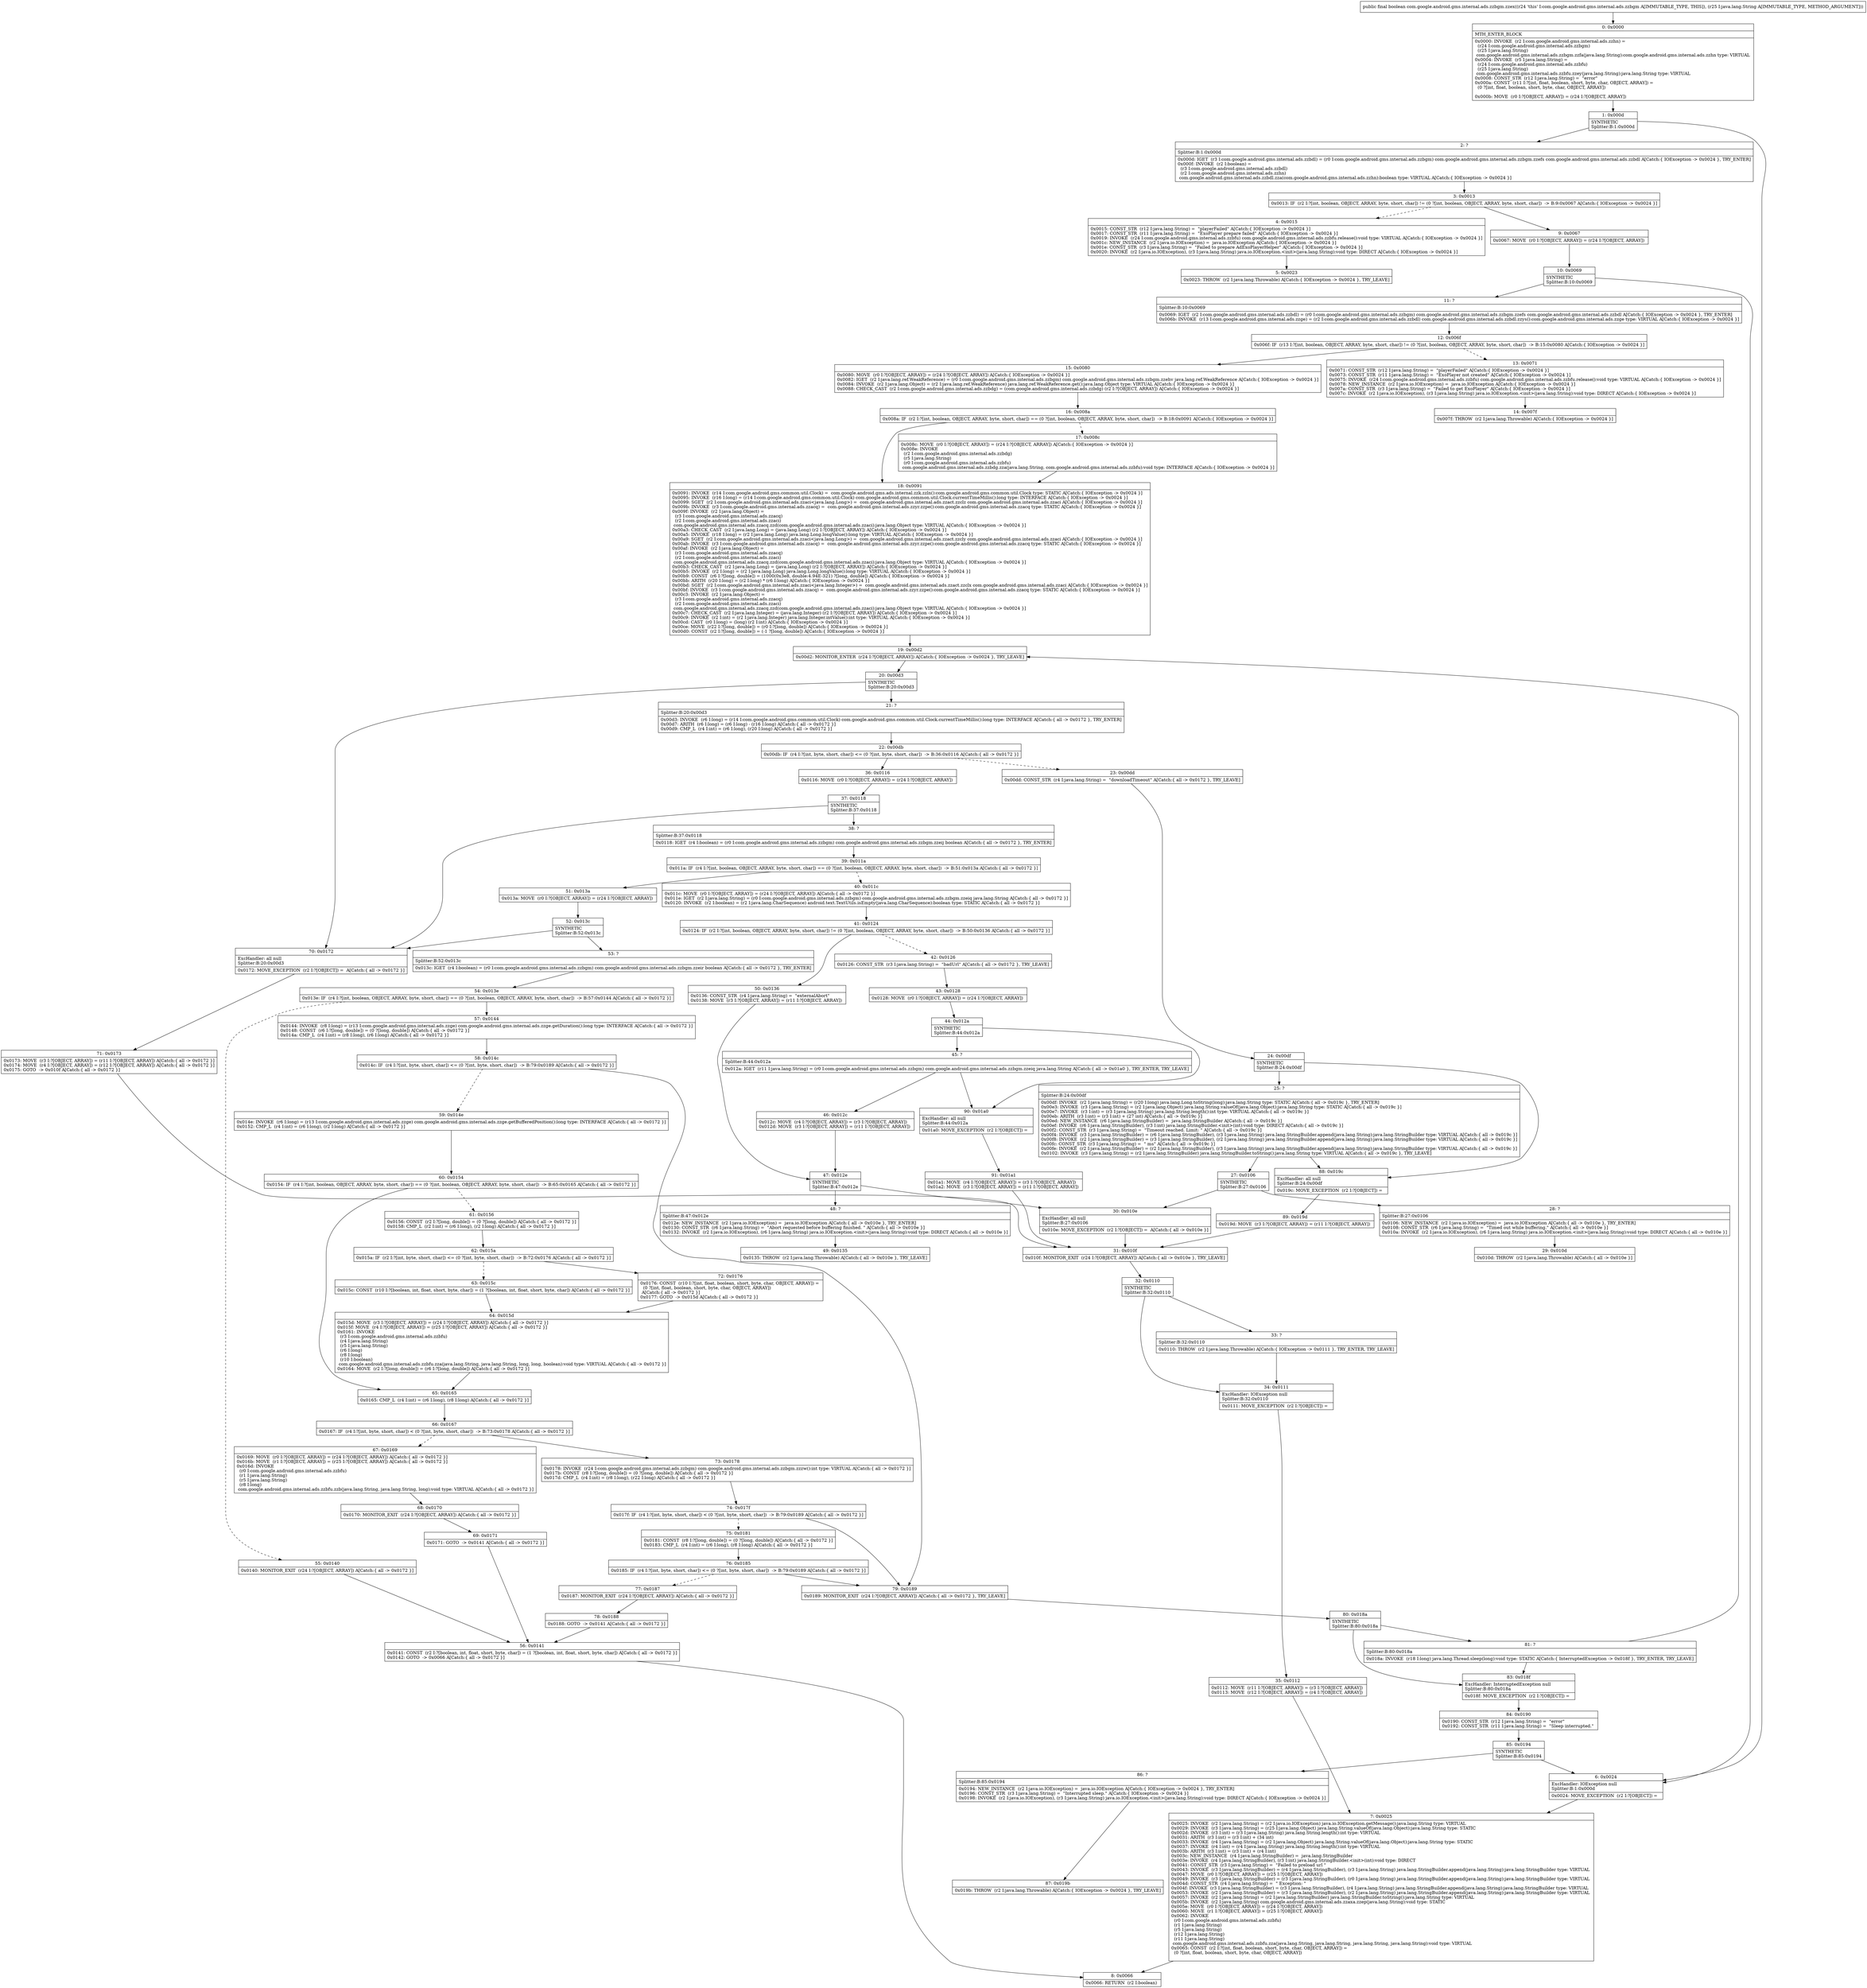 digraph "CFG forcom.google.android.gms.internal.ads.zzbgm.zzex(Ljava\/lang\/String;)Z" {
Node_0 [shape=record,label="{0\:\ 0x0000|MTH_ENTER_BLOCK\l|0x0000: INVOKE  (r2 I:com.google.android.gms.internal.ads.zzhn) = \l  (r24 I:com.google.android.gms.internal.ads.zzbgm)\l  (r25 I:java.lang.String)\l com.google.android.gms.internal.ads.zzbgm.zzfa(java.lang.String):com.google.android.gms.internal.ads.zzhn type: VIRTUAL \l0x0004: INVOKE  (r5 I:java.lang.String) = \l  (r24 I:com.google.android.gms.internal.ads.zzbfu)\l  (r25 I:java.lang.String)\l com.google.android.gms.internal.ads.zzbfu.zzey(java.lang.String):java.lang.String type: VIRTUAL \l0x0008: CONST_STR  (r12 I:java.lang.String) =  \"error\" \l0x000a: CONST  (r11 I:?[int, float, boolean, short, byte, char, OBJECT, ARRAY]) = \l  (0 ?[int, float, boolean, short, byte, char, OBJECT, ARRAY])\l \l0x000b: MOVE  (r0 I:?[OBJECT, ARRAY]) = (r24 I:?[OBJECT, ARRAY]) \l}"];
Node_1 [shape=record,label="{1\:\ 0x000d|SYNTHETIC\lSplitter:B:1:0x000d\l}"];
Node_2 [shape=record,label="{2\:\ ?|Splitter:B:1:0x000d\l|0x000d: IGET  (r3 I:com.google.android.gms.internal.ads.zzbdl) = (r0 I:com.google.android.gms.internal.ads.zzbgm) com.google.android.gms.internal.ads.zzbgm.zzefs com.google.android.gms.internal.ads.zzbdl A[Catch:\{ IOException \-\> 0x0024 \}, TRY_ENTER]\l0x000f: INVOKE  (r2 I:boolean) = \l  (r3 I:com.google.android.gms.internal.ads.zzbdl)\l  (r2 I:com.google.android.gms.internal.ads.zzhn)\l com.google.android.gms.internal.ads.zzbdl.zza(com.google.android.gms.internal.ads.zzhn):boolean type: VIRTUAL A[Catch:\{ IOException \-\> 0x0024 \}]\l}"];
Node_3 [shape=record,label="{3\:\ 0x0013|0x0013: IF  (r2 I:?[int, boolean, OBJECT, ARRAY, byte, short, char]) != (0 ?[int, boolean, OBJECT, ARRAY, byte, short, char])  \-\> B:9:0x0067 A[Catch:\{ IOException \-\> 0x0024 \}]\l}"];
Node_4 [shape=record,label="{4\:\ 0x0015|0x0015: CONST_STR  (r12 I:java.lang.String) =  \"playerFailed\" A[Catch:\{ IOException \-\> 0x0024 \}]\l0x0017: CONST_STR  (r11 I:java.lang.String) =  \"ExoPlayer prepare failed\" A[Catch:\{ IOException \-\> 0x0024 \}]\l0x0019: INVOKE  (r24 I:com.google.android.gms.internal.ads.zzbfu) com.google.android.gms.internal.ads.zzbfu.release():void type: VIRTUAL A[Catch:\{ IOException \-\> 0x0024 \}]\l0x001c: NEW_INSTANCE  (r2 I:java.io.IOException) =  java.io.IOException A[Catch:\{ IOException \-\> 0x0024 \}]\l0x001e: CONST_STR  (r3 I:java.lang.String) =  \"Failed to prepare AdExoPlayerHelper\" A[Catch:\{ IOException \-\> 0x0024 \}]\l0x0020: INVOKE  (r2 I:java.io.IOException), (r3 I:java.lang.String) java.io.IOException.\<init\>(java.lang.String):void type: DIRECT A[Catch:\{ IOException \-\> 0x0024 \}]\l}"];
Node_5 [shape=record,label="{5\:\ 0x0023|0x0023: THROW  (r2 I:java.lang.Throwable) A[Catch:\{ IOException \-\> 0x0024 \}, TRY_LEAVE]\l}"];
Node_6 [shape=record,label="{6\:\ 0x0024|ExcHandler: IOException null\lSplitter:B:1:0x000d\l|0x0024: MOVE_EXCEPTION  (r2 I:?[OBJECT]) =  \l}"];
Node_7 [shape=record,label="{7\:\ 0x0025|0x0025: INVOKE  (r2 I:java.lang.String) = (r2 I:java.io.IOException) java.io.IOException.getMessage():java.lang.String type: VIRTUAL \l0x0029: INVOKE  (r3 I:java.lang.String) = (r25 I:java.lang.Object) java.lang.String.valueOf(java.lang.Object):java.lang.String type: STATIC \l0x002d: INVOKE  (r3 I:int) = (r3 I:java.lang.String) java.lang.String.length():int type: VIRTUAL \l0x0031: ARITH  (r3 I:int) = (r3 I:int) + (34 int) \l0x0033: INVOKE  (r4 I:java.lang.String) = (r2 I:java.lang.Object) java.lang.String.valueOf(java.lang.Object):java.lang.String type: STATIC \l0x0037: INVOKE  (r4 I:int) = (r4 I:java.lang.String) java.lang.String.length():int type: VIRTUAL \l0x003b: ARITH  (r3 I:int) = (r3 I:int) + (r4 I:int) \l0x003c: NEW_INSTANCE  (r4 I:java.lang.StringBuilder) =  java.lang.StringBuilder \l0x003e: INVOKE  (r4 I:java.lang.StringBuilder), (r3 I:int) java.lang.StringBuilder.\<init\>(int):void type: DIRECT \l0x0041: CONST_STR  (r3 I:java.lang.String) =  \"Failed to preload url \" \l0x0043: INVOKE  (r3 I:java.lang.StringBuilder) = (r4 I:java.lang.StringBuilder), (r3 I:java.lang.String) java.lang.StringBuilder.append(java.lang.String):java.lang.StringBuilder type: VIRTUAL \l0x0047: MOVE  (r0 I:?[OBJECT, ARRAY]) = (r25 I:?[OBJECT, ARRAY]) \l0x0049: INVOKE  (r3 I:java.lang.StringBuilder) = (r3 I:java.lang.StringBuilder), (r0 I:java.lang.String) java.lang.StringBuilder.append(java.lang.String):java.lang.StringBuilder type: VIRTUAL \l0x004d: CONST_STR  (r4 I:java.lang.String) =  \" Exception: \" \l0x004f: INVOKE  (r3 I:java.lang.StringBuilder) = (r3 I:java.lang.StringBuilder), (r4 I:java.lang.String) java.lang.StringBuilder.append(java.lang.String):java.lang.StringBuilder type: VIRTUAL \l0x0053: INVOKE  (r2 I:java.lang.StringBuilder) = (r3 I:java.lang.StringBuilder), (r2 I:java.lang.String) java.lang.StringBuilder.append(java.lang.String):java.lang.StringBuilder type: VIRTUAL \l0x0057: INVOKE  (r2 I:java.lang.String) = (r2 I:java.lang.StringBuilder) java.lang.StringBuilder.toString():java.lang.String type: VIRTUAL \l0x005b: INVOKE  (r2 I:java.lang.String) com.google.android.gms.internal.ads.zzaxa.zzep(java.lang.String):void type: STATIC \l0x005e: MOVE  (r0 I:?[OBJECT, ARRAY]) = (r24 I:?[OBJECT, ARRAY]) \l0x0060: MOVE  (r1 I:?[OBJECT, ARRAY]) = (r25 I:?[OBJECT, ARRAY]) \l0x0062: INVOKE  \l  (r0 I:com.google.android.gms.internal.ads.zzbfu)\l  (r1 I:java.lang.String)\l  (r5 I:java.lang.String)\l  (r12 I:java.lang.String)\l  (r11 I:java.lang.String)\l com.google.android.gms.internal.ads.zzbfu.zza(java.lang.String, java.lang.String, java.lang.String, java.lang.String):void type: VIRTUAL \l0x0065: CONST  (r2 I:?[int, float, boolean, short, byte, char, OBJECT, ARRAY]) = \l  (0 ?[int, float, boolean, short, byte, char, OBJECT, ARRAY])\l \l}"];
Node_8 [shape=record,label="{8\:\ 0x0066|0x0066: RETURN  (r2 I:boolean) \l}"];
Node_9 [shape=record,label="{9\:\ 0x0067|0x0067: MOVE  (r0 I:?[OBJECT, ARRAY]) = (r24 I:?[OBJECT, ARRAY]) \l}"];
Node_10 [shape=record,label="{10\:\ 0x0069|SYNTHETIC\lSplitter:B:10:0x0069\l}"];
Node_11 [shape=record,label="{11\:\ ?|Splitter:B:10:0x0069\l|0x0069: IGET  (r2 I:com.google.android.gms.internal.ads.zzbdl) = (r0 I:com.google.android.gms.internal.ads.zzbgm) com.google.android.gms.internal.ads.zzbgm.zzefs com.google.android.gms.internal.ads.zzbdl A[Catch:\{ IOException \-\> 0x0024 \}, TRY_ENTER]\l0x006b: INVOKE  (r13 I:com.google.android.gms.internal.ads.zzge) = (r2 I:com.google.android.gms.internal.ads.zzbdl) com.google.android.gms.internal.ads.zzbdl.zzys():com.google.android.gms.internal.ads.zzge type: VIRTUAL A[Catch:\{ IOException \-\> 0x0024 \}]\l}"];
Node_12 [shape=record,label="{12\:\ 0x006f|0x006f: IF  (r13 I:?[int, boolean, OBJECT, ARRAY, byte, short, char]) != (0 ?[int, boolean, OBJECT, ARRAY, byte, short, char])  \-\> B:15:0x0080 A[Catch:\{ IOException \-\> 0x0024 \}]\l}"];
Node_13 [shape=record,label="{13\:\ 0x0071|0x0071: CONST_STR  (r12 I:java.lang.String) =  \"playerFailed\" A[Catch:\{ IOException \-\> 0x0024 \}]\l0x0073: CONST_STR  (r11 I:java.lang.String) =  \"ExoPlayer not created\" A[Catch:\{ IOException \-\> 0x0024 \}]\l0x0075: INVOKE  (r24 I:com.google.android.gms.internal.ads.zzbfu) com.google.android.gms.internal.ads.zzbfu.release():void type: VIRTUAL A[Catch:\{ IOException \-\> 0x0024 \}]\l0x0078: NEW_INSTANCE  (r2 I:java.io.IOException) =  java.io.IOException A[Catch:\{ IOException \-\> 0x0024 \}]\l0x007a: CONST_STR  (r3 I:java.lang.String) =  \"Failed to get ExoPlayer\" A[Catch:\{ IOException \-\> 0x0024 \}]\l0x007c: INVOKE  (r2 I:java.io.IOException), (r3 I:java.lang.String) java.io.IOException.\<init\>(java.lang.String):void type: DIRECT A[Catch:\{ IOException \-\> 0x0024 \}]\l}"];
Node_14 [shape=record,label="{14\:\ 0x007f|0x007f: THROW  (r2 I:java.lang.Throwable) A[Catch:\{ IOException \-\> 0x0024 \}]\l}"];
Node_15 [shape=record,label="{15\:\ 0x0080|0x0080: MOVE  (r0 I:?[OBJECT, ARRAY]) = (r24 I:?[OBJECT, ARRAY]) A[Catch:\{ IOException \-\> 0x0024 \}]\l0x0082: IGET  (r2 I:java.lang.ref.WeakReference) = (r0 I:com.google.android.gms.internal.ads.zzbgm) com.google.android.gms.internal.ads.zzbgm.zzehv java.lang.ref.WeakReference A[Catch:\{ IOException \-\> 0x0024 \}]\l0x0084: INVOKE  (r2 I:java.lang.Object) = (r2 I:java.lang.ref.WeakReference) java.lang.ref.WeakReference.get():java.lang.Object type: VIRTUAL A[Catch:\{ IOException \-\> 0x0024 \}]\l0x0088: CHECK_CAST  (r2 I:com.google.android.gms.internal.ads.zzbdg) = (com.google.android.gms.internal.ads.zzbdg) (r2 I:?[OBJECT, ARRAY]) A[Catch:\{ IOException \-\> 0x0024 \}]\l}"];
Node_16 [shape=record,label="{16\:\ 0x008a|0x008a: IF  (r2 I:?[int, boolean, OBJECT, ARRAY, byte, short, char]) == (0 ?[int, boolean, OBJECT, ARRAY, byte, short, char])  \-\> B:18:0x0091 A[Catch:\{ IOException \-\> 0x0024 \}]\l}"];
Node_17 [shape=record,label="{17\:\ 0x008c|0x008c: MOVE  (r0 I:?[OBJECT, ARRAY]) = (r24 I:?[OBJECT, ARRAY]) A[Catch:\{ IOException \-\> 0x0024 \}]\l0x008e: INVOKE  \l  (r2 I:com.google.android.gms.internal.ads.zzbdg)\l  (r5 I:java.lang.String)\l  (r0 I:com.google.android.gms.internal.ads.zzbfu)\l com.google.android.gms.internal.ads.zzbdg.zza(java.lang.String, com.google.android.gms.internal.ads.zzbfu):void type: INTERFACE A[Catch:\{ IOException \-\> 0x0024 \}]\l}"];
Node_18 [shape=record,label="{18\:\ 0x0091|0x0091: INVOKE  (r14 I:com.google.android.gms.common.util.Clock) =  com.google.android.gms.ads.internal.zzk.zzln():com.google.android.gms.common.util.Clock type: STATIC A[Catch:\{ IOException \-\> 0x0024 \}]\l0x0095: INVOKE  (r16 I:long) = (r14 I:com.google.android.gms.common.util.Clock) com.google.android.gms.common.util.Clock.currentTimeMillis():long type: INTERFACE A[Catch:\{ IOException \-\> 0x0024 \}]\l0x0099: SGET  (r2 I:com.google.android.gms.internal.ads.zzaci\<java.lang.Long\>) =  com.google.android.gms.internal.ads.zzact.zzclz com.google.android.gms.internal.ads.zzaci A[Catch:\{ IOException \-\> 0x0024 \}]\l0x009b: INVOKE  (r3 I:com.google.android.gms.internal.ads.zzacq) =  com.google.android.gms.internal.ads.zzyr.zzpe():com.google.android.gms.internal.ads.zzacq type: STATIC A[Catch:\{ IOException \-\> 0x0024 \}]\l0x009f: INVOKE  (r2 I:java.lang.Object) = \l  (r3 I:com.google.android.gms.internal.ads.zzacq)\l  (r2 I:com.google.android.gms.internal.ads.zzaci)\l com.google.android.gms.internal.ads.zzacq.zzd(com.google.android.gms.internal.ads.zzaci):java.lang.Object type: VIRTUAL A[Catch:\{ IOException \-\> 0x0024 \}]\l0x00a3: CHECK_CAST  (r2 I:java.lang.Long) = (java.lang.Long) (r2 I:?[OBJECT, ARRAY]) A[Catch:\{ IOException \-\> 0x0024 \}]\l0x00a5: INVOKE  (r18 I:long) = (r2 I:java.lang.Long) java.lang.Long.longValue():long type: VIRTUAL A[Catch:\{ IOException \-\> 0x0024 \}]\l0x00a9: SGET  (r2 I:com.google.android.gms.internal.ads.zzaci\<java.lang.Long\>) =  com.google.android.gms.internal.ads.zzact.zzcly com.google.android.gms.internal.ads.zzaci A[Catch:\{ IOException \-\> 0x0024 \}]\l0x00ab: INVOKE  (r3 I:com.google.android.gms.internal.ads.zzacq) =  com.google.android.gms.internal.ads.zzyr.zzpe():com.google.android.gms.internal.ads.zzacq type: STATIC A[Catch:\{ IOException \-\> 0x0024 \}]\l0x00af: INVOKE  (r2 I:java.lang.Object) = \l  (r3 I:com.google.android.gms.internal.ads.zzacq)\l  (r2 I:com.google.android.gms.internal.ads.zzaci)\l com.google.android.gms.internal.ads.zzacq.zzd(com.google.android.gms.internal.ads.zzaci):java.lang.Object type: VIRTUAL A[Catch:\{ IOException \-\> 0x0024 \}]\l0x00b3: CHECK_CAST  (r2 I:java.lang.Long) = (java.lang.Long) (r2 I:?[OBJECT, ARRAY]) A[Catch:\{ IOException \-\> 0x0024 \}]\l0x00b5: INVOKE  (r2 I:long) = (r2 I:java.lang.Long) java.lang.Long.longValue():long type: VIRTUAL A[Catch:\{ IOException \-\> 0x0024 \}]\l0x00b9: CONST  (r6 I:?[long, double]) = (1000(0x3e8, double:4.94E\-321) ?[long, double]) A[Catch:\{ IOException \-\> 0x0024 \}]\l0x00bb: ARITH  (r20 I:long) = (r2 I:long) * (r6 I:long) A[Catch:\{ IOException \-\> 0x0024 \}]\l0x00bd: SGET  (r2 I:com.google.android.gms.internal.ads.zzaci\<java.lang.Integer\>) =  com.google.android.gms.internal.ads.zzact.zzclx com.google.android.gms.internal.ads.zzaci A[Catch:\{ IOException \-\> 0x0024 \}]\l0x00bf: INVOKE  (r3 I:com.google.android.gms.internal.ads.zzacq) =  com.google.android.gms.internal.ads.zzyr.zzpe():com.google.android.gms.internal.ads.zzacq type: STATIC A[Catch:\{ IOException \-\> 0x0024 \}]\l0x00c3: INVOKE  (r2 I:java.lang.Object) = \l  (r3 I:com.google.android.gms.internal.ads.zzacq)\l  (r2 I:com.google.android.gms.internal.ads.zzaci)\l com.google.android.gms.internal.ads.zzacq.zzd(com.google.android.gms.internal.ads.zzaci):java.lang.Object type: VIRTUAL A[Catch:\{ IOException \-\> 0x0024 \}]\l0x00c7: CHECK_CAST  (r2 I:java.lang.Integer) = (java.lang.Integer) (r2 I:?[OBJECT, ARRAY]) A[Catch:\{ IOException \-\> 0x0024 \}]\l0x00c9: INVOKE  (r2 I:int) = (r2 I:java.lang.Integer) java.lang.Integer.intValue():int type: VIRTUAL A[Catch:\{ IOException \-\> 0x0024 \}]\l0x00cd: CAST  (r0 I:long) = (long) (r2 I:int) A[Catch:\{ IOException \-\> 0x0024 \}]\l0x00ce: MOVE  (r22 I:?[long, double]) = (r0 I:?[long, double]) A[Catch:\{ IOException \-\> 0x0024 \}]\l0x00d0: CONST  (r2 I:?[long, double]) = (\-1 ?[long, double]) A[Catch:\{ IOException \-\> 0x0024 \}]\l}"];
Node_19 [shape=record,label="{19\:\ 0x00d2|0x00d2: MONITOR_ENTER  (r24 I:?[OBJECT, ARRAY]) A[Catch:\{ IOException \-\> 0x0024 \}, TRY_LEAVE]\l}"];
Node_20 [shape=record,label="{20\:\ 0x00d3|SYNTHETIC\lSplitter:B:20:0x00d3\l}"];
Node_21 [shape=record,label="{21\:\ ?|Splitter:B:20:0x00d3\l|0x00d3: INVOKE  (r6 I:long) = (r14 I:com.google.android.gms.common.util.Clock) com.google.android.gms.common.util.Clock.currentTimeMillis():long type: INTERFACE A[Catch:\{ all \-\> 0x0172 \}, TRY_ENTER]\l0x00d7: ARITH  (r6 I:long) = (r6 I:long) \- (r16 I:long) A[Catch:\{ all \-\> 0x0172 \}]\l0x00d9: CMP_L  (r4 I:int) = (r6 I:long), (r20 I:long) A[Catch:\{ all \-\> 0x0172 \}]\l}"];
Node_22 [shape=record,label="{22\:\ 0x00db|0x00db: IF  (r4 I:?[int, byte, short, char]) \<= (0 ?[int, byte, short, char])  \-\> B:36:0x0116 A[Catch:\{ all \-\> 0x0172 \}]\l}"];
Node_23 [shape=record,label="{23\:\ 0x00dd|0x00dd: CONST_STR  (r4 I:java.lang.String) =  \"downloadTimeout\" A[Catch:\{ all \-\> 0x0172 \}, TRY_LEAVE]\l}"];
Node_24 [shape=record,label="{24\:\ 0x00df|SYNTHETIC\lSplitter:B:24:0x00df\l}"];
Node_25 [shape=record,label="{25\:\ ?|Splitter:B:24:0x00df\l|0x00df: INVOKE  (r2 I:java.lang.String) = (r20 I:long) java.lang.Long.toString(long):java.lang.String type: STATIC A[Catch:\{ all \-\> 0x019c \}, TRY_ENTER]\l0x00e3: INVOKE  (r3 I:java.lang.String) = (r2 I:java.lang.Object) java.lang.String.valueOf(java.lang.Object):java.lang.String type: STATIC A[Catch:\{ all \-\> 0x019c \}]\l0x00e7: INVOKE  (r3 I:int) = (r3 I:java.lang.String) java.lang.String.length():int type: VIRTUAL A[Catch:\{ all \-\> 0x019c \}]\l0x00eb: ARITH  (r3 I:int) = (r3 I:int) + (27 int) A[Catch:\{ all \-\> 0x019c \}]\l0x00ed: NEW_INSTANCE  (r6 I:java.lang.StringBuilder) =  java.lang.StringBuilder A[Catch:\{ all \-\> 0x019c \}]\l0x00ef: INVOKE  (r6 I:java.lang.StringBuilder), (r3 I:int) java.lang.StringBuilder.\<init\>(int):void type: DIRECT A[Catch:\{ all \-\> 0x019c \}]\l0x00f2: CONST_STR  (r3 I:java.lang.String) =  \"Timeout reached. Limit: \" A[Catch:\{ all \-\> 0x019c \}]\l0x00f4: INVOKE  (r3 I:java.lang.StringBuilder) = (r6 I:java.lang.StringBuilder), (r3 I:java.lang.String) java.lang.StringBuilder.append(java.lang.String):java.lang.StringBuilder type: VIRTUAL A[Catch:\{ all \-\> 0x019c \}]\l0x00f8: INVOKE  (r2 I:java.lang.StringBuilder) = (r3 I:java.lang.StringBuilder), (r2 I:java.lang.String) java.lang.StringBuilder.append(java.lang.String):java.lang.StringBuilder type: VIRTUAL A[Catch:\{ all \-\> 0x019c \}]\l0x00fc: CONST_STR  (r3 I:java.lang.String) =  \" ms\" A[Catch:\{ all \-\> 0x019c \}]\l0x00fe: INVOKE  (r2 I:java.lang.StringBuilder) = (r2 I:java.lang.StringBuilder), (r3 I:java.lang.String) java.lang.StringBuilder.append(java.lang.String):java.lang.StringBuilder type: VIRTUAL A[Catch:\{ all \-\> 0x019c \}]\l0x0102: INVOKE  (r3 I:java.lang.String) = (r2 I:java.lang.StringBuilder) java.lang.StringBuilder.toString():java.lang.String type: VIRTUAL A[Catch:\{ all \-\> 0x019c \}, TRY_LEAVE]\l}"];
Node_27 [shape=record,label="{27\:\ 0x0106|SYNTHETIC\lSplitter:B:27:0x0106\l}"];
Node_28 [shape=record,label="{28\:\ ?|Splitter:B:27:0x0106\l|0x0106: NEW_INSTANCE  (r2 I:java.io.IOException) =  java.io.IOException A[Catch:\{ all \-\> 0x010e \}, TRY_ENTER]\l0x0108: CONST_STR  (r6 I:java.lang.String) =  \"Timed out while buffering.\" A[Catch:\{ all \-\> 0x010e \}]\l0x010a: INVOKE  (r2 I:java.io.IOException), (r6 I:java.lang.String) java.io.IOException.\<init\>(java.lang.String):void type: DIRECT A[Catch:\{ all \-\> 0x010e \}]\l}"];
Node_29 [shape=record,label="{29\:\ 0x010d|0x010d: THROW  (r2 I:java.lang.Throwable) A[Catch:\{ all \-\> 0x010e \}]\l}"];
Node_30 [shape=record,label="{30\:\ 0x010e|ExcHandler: all null\lSplitter:B:27:0x0106\l|0x010e: MOVE_EXCEPTION  (r2 I:?[OBJECT]) =  A[Catch:\{ all \-\> 0x010e \}]\l}"];
Node_31 [shape=record,label="{31\:\ 0x010f|0x010f: MONITOR_EXIT  (r24 I:?[OBJECT, ARRAY]) A[Catch:\{ all \-\> 0x010e \}, TRY_LEAVE]\l}"];
Node_32 [shape=record,label="{32\:\ 0x0110|SYNTHETIC\lSplitter:B:32:0x0110\l}"];
Node_33 [shape=record,label="{33\:\ ?|Splitter:B:32:0x0110\l|0x0110: THROW  (r2 I:java.lang.Throwable) A[Catch:\{ IOException \-\> 0x0111 \}, TRY_ENTER, TRY_LEAVE]\l}"];
Node_34 [shape=record,label="{34\:\ 0x0111|ExcHandler: IOException null\lSplitter:B:32:0x0110\l|0x0111: MOVE_EXCEPTION  (r2 I:?[OBJECT]) =  \l}"];
Node_35 [shape=record,label="{35\:\ 0x0112|0x0112: MOVE  (r11 I:?[OBJECT, ARRAY]) = (r3 I:?[OBJECT, ARRAY]) \l0x0113: MOVE  (r12 I:?[OBJECT, ARRAY]) = (r4 I:?[OBJECT, ARRAY]) \l}"];
Node_36 [shape=record,label="{36\:\ 0x0116|0x0116: MOVE  (r0 I:?[OBJECT, ARRAY]) = (r24 I:?[OBJECT, ARRAY]) \l}"];
Node_37 [shape=record,label="{37\:\ 0x0118|SYNTHETIC\lSplitter:B:37:0x0118\l}"];
Node_38 [shape=record,label="{38\:\ ?|Splitter:B:37:0x0118\l|0x0118: IGET  (r4 I:boolean) = (r0 I:com.google.android.gms.internal.ads.zzbgm) com.google.android.gms.internal.ads.zzbgm.zzeij boolean A[Catch:\{ all \-\> 0x0172 \}, TRY_ENTER]\l}"];
Node_39 [shape=record,label="{39\:\ 0x011a|0x011a: IF  (r4 I:?[int, boolean, OBJECT, ARRAY, byte, short, char]) == (0 ?[int, boolean, OBJECT, ARRAY, byte, short, char])  \-\> B:51:0x013a A[Catch:\{ all \-\> 0x0172 \}]\l}"];
Node_40 [shape=record,label="{40\:\ 0x011c|0x011c: MOVE  (r0 I:?[OBJECT, ARRAY]) = (r24 I:?[OBJECT, ARRAY]) A[Catch:\{ all \-\> 0x0172 \}]\l0x011e: IGET  (r2 I:java.lang.String) = (r0 I:com.google.android.gms.internal.ads.zzbgm) com.google.android.gms.internal.ads.zzbgm.zzeiq java.lang.String A[Catch:\{ all \-\> 0x0172 \}]\l0x0120: INVOKE  (r2 I:boolean) = (r2 I:java.lang.CharSequence) android.text.TextUtils.isEmpty(java.lang.CharSequence):boolean type: STATIC A[Catch:\{ all \-\> 0x0172 \}]\l}"];
Node_41 [shape=record,label="{41\:\ 0x0124|0x0124: IF  (r2 I:?[int, boolean, OBJECT, ARRAY, byte, short, char]) != (0 ?[int, boolean, OBJECT, ARRAY, byte, short, char])  \-\> B:50:0x0136 A[Catch:\{ all \-\> 0x0172 \}]\l}"];
Node_42 [shape=record,label="{42\:\ 0x0126|0x0126: CONST_STR  (r3 I:java.lang.String) =  \"badUrl\" A[Catch:\{ all \-\> 0x0172 \}, TRY_LEAVE]\l}"];
Node_43 [shape=record,label="{43\:\ 0x0128|0x0128: MOVE  (r0 I:?[OBJECT, ARRAY]) = (r24 I:?[OBJECT, ARRAY]) \l}"];
Node_44 [shape=record,label="{44\:\ 0x012a|SYNTHETIC\lSplitter:B:44:0x012a\l}"];
Node_45 [shape=record,label="{45\:\ ?|Splitter:B:44:0x012a\l|0x012a: IGET  (r11 I:java.lang.String) = (r0 I:com.google.android.gms.internal.ads.zzbgm) com.google.android.gms.internal.ads.zzbgm.zzeiq java.lang.String A[Catch:\{ all \-\> 0x01a0 \}, TRY_ENTER, TRY_LEAVE]\l}"];
Node_46 [shape=record,label="{46\:\ 0x012c|0x012c: MOVE  (r4 I:?[OBJECT, ARRAY]) = (r3 I:?[OBJECT, ARRAY]) \l0x012d: MOVE  (r3 I:?[OBJECT, ARRAY]) = (r11 I:?[OBJECT, ARRAY]) \l}"];
Node_47 [shape=record,label="{47\:\ 0x012e|SYNTHETIC\lSplitter:B:47:0x012e\l}"];
Node_48 [shape=record,label="{48\:\ ?|Splitter:B:47:0x012e\l|0x012e: NEW_INSTANCE  (r2 I:java.io.IOException) =  java.io.IOException A[Catch:\{ all \-\> 0x010e \}, TRY_ENTER]\l0x0130: CONST_STR  (r6 I:java.lang.String) =  \"Abort requested before buffering finished. \" A[Catch:\{ all \-\> 0x010e \}]\l0x0132: INVOKE  (r2 I:java.io.IOException), (r6 I:java.lang.String) java.io.IOException.\<init\>(java.lang.String):void type: DIRECT A[Catch:\{ all \-\> 0x010e \}]\l}"];
Node_49 [shape=record,label="{49\:\ 0x0135|0x0135: THROW  (r2 I:java.lang.Throwable) A[Catch:\{ all \-\> 0x010e \}, TRY_LEAVE]\l}"];
Node_50 [shape=record,label="{50\:\ 0x0136|0x0136: CONST_STR  (r4 I:java.lang.String) =  \"externalAbort\" \l0x0138: MOVE  (r3 I:?[OBJECT, ARRAY]) = (r11 I:?[OBJECT, ARRAY]) \l}"];
Node_51 [shape=record,label="{51\:\ 0x013a|0x013a: MOVE  (r0 I:?[OBJECT, ARRAY]) = (r24 I:?[OBJECT, ARRAY]) \l}"];
Node_52 [shape=record,label="{52\:\ 0x013c|SYNTHETIC\lSplitter:B:52:0x013c\l}"];
Node_53 [shape=record,label="{53\:\ ?|Splitter:B:52:0x013c\l|0x013c: IGET  (r4 I:boolean) = (r0 I:com.google.android.gms.internal.ads.zzbgm) com.google.android.gms.internal.ads.zzbgm.zzeir boolean A[Catch:\{ all \-\> 0x0172 \}, TRY_ENTER]\l}"];
Node_54 [shape=record,label="{54\:\ 0x013e|0x013e: IF  (r4 I:?[int, boolean, OBJECT, ARRAY, byte, short, char]) == (0 ?[int, boolean, OBJECT, ARRAY, byte, short, char])  \-\> B:57:0x0144 A[Catch:\{ all \-\> 0x0172 \}]\l}"];
Node_55 [shape=record,label="{55\:\ 0x0140|0x0140: MONITOR_EXIT  (r24 I:?[OBJECT, ARRAY]) A[Catch:\{ all \-\> 0x0172 \}]\l}"];
Node_56 [shape=record,label="{56\:\ 0x0141|0x0141: CONST  (r2 I:?[boolean, int, float, short, byte, char]) = (1 ?[boolean, int, float, short, byte, char]) A[Catch:\{ all \-\> 0x0172 \}]\l0x0142: GOTO  \-\> 0x0066 A[Catch:\{ all \-\> 0x0172 \}]\l}"];
Node_57 [shape=record,label="{57\:\ 0x0144|0x0144: INVOKE  (r8 I:long) = (r13 I:com.google.android.gms.internal.ads.zzge) com.google.android.gms.internal.ads.zzge.getDuration():long type: INTERFACE A[Catch:\{ all \-\> 0x0172 \}]\l0x0148: CONST  (r6 I:?[long, double]) = (0 ?[long, double]) A[Catch:\{ all \-\> 0x0172 \}]\l0x014a: CMP_L  (r4 I:int) = (r8 I:long), (r6 I:long) A[Catch:\{ all \-\> 0x0172 \}]\l}"];
Node_58 [shape=record,label="{58\:\ 0x014c|0x014c: IF  (r4 I:?[int, byte, short, char]) \<= (0 ?[int, byte, short, char])  \-\> B:79:0x0189 A[Catch:\{ all \-\> 0x0172 \}]\l}"];
Node_59 [shape=record,label="{59\:\ 0x014e|0x014e: INVOKE  (r6 I:long) = (r13 I:com.google.android.gms.internal.ads.zzge) com.google.android.gms.internal.ads.zzge.getBufferedPosition():long type: INTERFACE A[Catch:\{ all \-\> 0x0172 \}]\l0x0152: CMP_L  (r4 I:int) = (r6 I:long), (r2 I:long) A[Catch:\{ all \-\> 0x0172 \}]\l}"];
Node_60 [shape=record,label="{60\:\ 0x0154|0x0154: IF  (r4 I:?[int, boolean, OBJECT, ARRAY, byte, short, char]) == (0 ?[int, boolean, OBJECT, ARRAY, byte, short, char])  \-\> B:65:0x0165 A[Catch:\{ all \-\> 0x0172 \}]\l}"];
Node_61 [shape=record,label="{61\:\ 0x0156|0x0156: CONST  (r2 I:?[long, double]) = (0 ?[long, double]) A[Catch:\{ all \-\> 0x0172 \}]\l0x0158: CMP_L  (r2 I:int) = (r6 I:long), (r2 I:long) A[Catch:\{ all \-\> 0x0172 \}]\l}"];
Node_62 [shape=record,label="{62\:\ 0x015a|0x015a: IF  (r2 I:?[int, byte, short, char]) \<= (0 ?[int, byte, short, char])  \-\> B:72:0x0176 A[Catch:\{ all \-\> 0x0172 \}]\l}"];
Node_63 [shape=record,label="{63\:\ 0x015c|0x015c: CONST  (r10 I:?[boolean, int, float, short, byte, char]) = (1 ?[boolean, int, float, short, byte, char]) A[Catch:\{ all \-\> 0x0172 \}]\l}"];
Node_64 [shape=record,label="{64\:\ 0x015d|0x015d: MOVE  (r3 I:?[OBJECT, ARRAY]) = (r24 I:?[OBJECT, ARRAY]) A[Catch:\{ all \-\> 0x0172 \}]\l0x015f: MOVE  (r4 I:?[OBJECT, ARRAY]) = (r25 I:?[OBJECT, ARRAY]) A[Catch:\{ all \-\> 0x0172 \}]\l0x0161: INVOKE  \l  (r3 I:com.google.android.gms.internal.ads.zzbfu)\l  (r4 I:java.lang.String)\l  (r5 I:java.lang.String)\l  (r6 I:long)\l  (r8 I:long)\l  (r10 I:boolean)\l com.google.android.gms.internal.ads.zzbfu.zza(java.lang.String, java.lang.String, long, long, boolean):void type: VIRTUAL A[Catch:\{ all \-\> 0x0172 \}]\l0x0164: MOVE  (r2 I:?[long, double]) = (r6 I:?[long, double]) A[Catch:\{ all \-\> 0x0172 \}]\l}"];
Node_65 [shape=record,label="{65\:\ 0x0165|0x0165: CMP_L  (r4 I:int) = (r6 I:long), (r8 I:long) A[Catch:\{ all \-\> 0x0172 \}]\l}"];
Node_66 [shape=record,label="{66\:\ 0x0167|0x0167: IF  (r4 I:?[int, byte, short, char]) \< (0 ?[int, byte, short, char])  \-\> B:73:0x0178 A[Catch:\{ all \-\> 0x0172 \}]\l}"];
Node_67 [shape=record,label="{67\:\ 0x0169|0x0169: MOVE  (r0 I:?[OBJECT, ARRAY]) = (r24 I:?[OBJECT, ARRAY]) A[Catch:\{ all \-\> 0x0172 \}]\l0x016b: MOVE  (r1 I:?[OBJECT, ARRAY]) = (r25 I:?[OBJECT, ARRAY]) A[Catch:\{ all \-\> 0x0172 \}]\l0x016d: INVOKE  \l  (r0 I:com.google.android.gms.internal.ads.zzbfu)\l  (r1 I:java.lang.String)\l  (r5 I:java.lang.String)\l  (r8 I:long)\l com.google.android.gms.internal.ads.zzbfu.zzb(java.lang.String, java.lang.String, long):void type: VIRTUAL A[Catch:\{ all \-\> 0x0172 \}]\l}"];
Node_68 [shape=record,label="{68\:\ 0x0170|0x0170: MONITOR_EXIT  (r24 I:?[OBJECT, ARRAY]) A[Catch:\{ all \-\> 0x0172 \}]\l}"];
Node_69 [shape=record,label="{69\:\ 0x0171|0x0171: GOTO  \-\> 0x0141 A[Catch:\{ all \-\> 0x0172 \}]\l}"];
Node_70 [shape=record,label="{70\:\ 0x0172|ExcHandler: all null\lSplitter:B:20:0x00d3\l|0x0172: MOVE_EXCEPTION  (r2 I:?[OBJECT]) =  A[Catch:\{ all \-\> 0x0172 \}]\l}"];
Node_71 [shape=record,label="{71\:\ 0x0173|0x0173: MOVE  (r3 I:?[OBJECT, ARRAY]) = (r11 I:?[OBJECT, ARRAY]) A[Catch:\{ all \-\> 0x0172 \}]\l0x0174: MOVE  (r4 I:?[OBJECT, ARRAY]) = (r12 I:?[OBJECT, ARRAY]) A[Catch:\{ all \-\> 0x0172 \}]\l0x0175: GOTO  \-\> 0x010f A[Catch:\{ all \-\> 0x0172 \}]\l}"];
Node_72 [shape=record,label="{72\:\ 0x0176|0x0176: CONST  (r10 I:?[int, float, boolean, short, byte, char, OBJECT, ARRAY]) = \l  (0 ?[int, float, boolean, short, byte, char, OBJECT, ARRAY])\l A[Catch:\{ all \-\> 0x0172 \}]\l0x0177: GOTO  \-\> 0x015d A[Catch:\{ all \-\> 0x0172 \}]\l}"];
Node_73 [shape=record,label="{73\:\ 0x0178|0x0178: INVOKE  (r24 I:com.google.android.gms.internal.ads.zzbgm) com.google.android.gms.internal.ads.zzbgm.zzzw():int type: VIRTUAL A[Catch:\{ all \-\> 0x0172 \}]\l0x017b: CONST  (r8 I:?[long, double]) = (0 ?[long, double]) A[Catch:\{ all \-\> 0x0172 \}]\l0x017d: CMP_L  (r4 I:int) = (r8 I:long), (r22 I:long) A[Catch:\{ all \-\> 0x0172 \}]\l}"];
Node_74 [shape=record,label="{74\:\ 0x017f|0x017f: IF  (r4 I:?[int, byte, short, char]) \< (0 ?[int, byte, short, char])  \-\> B:79:0x0189 A[Catch:\{ all \-\> 0x0172 \}]\l}"];
Node_75 [shape=record,label="{75\:\ 0x0181|0x0181: CONST  (r8 I:?[long, double]) = (0 ?[long, double]) A[Catch:\{ all \-\> 0x0172 \}]\l0x0183: CMP_L  (r4 I:int) = (r6 I:long), (r8 I:long) A[Catch:\{ all \-\> 0x0172 \}]\l}"];
Node_76 [shape=record,label="{76\:\ 0x0185|0x0185: IF  (r4 I:?[int, byte, short, char]) \<= (0 ?[int, byte, short, char])  \-\> B:79:0x0189 A[Catch:\{ all \-\> 0x0172 \}]\l}"];
Node_77 [shape=record,label="{77\:\ 0x0187|0x0187: MONITOR_EXIT  (r24 I:?[OBJECT, ARRAY]) A[Catch:\{ all \-\> 0x0172 \}]\l}"];
Node_78 [shape=record,label="{78\:\ 0x0188|0x0188: GOTO  \-\> 0x0141 A[Catch:\{ all \-\> 0x0172 \}]\l}"];
Node_79 [shape=record,label="{79\:\ 0x0189|0x0189: MONITOR_EXIT  (r24 I:?[OBJECT, ARRAY]) A[Catch:\{ all \-\> 0x0172 \}, TRY_LEAVE]\l}"];
Node_80 [shape=record,label="{80\:\ 0x018a|SYNTHETIC\lSplitter:B:80:0x018a\l}"];
Node_81 [shape=record,label="{81\:\ ?|Splitter:B:80:0x018a\l|0x018a: INVOKE  (r18 I:long) java.lang.Thread.sleep(long):void type: STATIC A[Catch:\{ InterruptedException \-\> 0x018f \}, TRY_ENTER, TRY_LEAVE]\l}"];
Node_83 [shape=record,label="{83\:\ 0x018f|ExcHandler: InterruptedException null\lSplitter:B:80:0x018a\l|0x018f: MOVE_EXCEPTION  (r2 I:?[OBJECT]) =  \l}"];
Node_84 [shape=record,label="{84\:\ 0x0190|0x0190: CONST_STR  (r12 I:java.lang.String) =  \"error\" \l0x0192: CONST_STR  (r11 I:java.lang.String) =  \"Sleep interrupted.\" \l}"];
Node_85 [shape=record,label="{85\:\ 0x0194|SYNTHETIC\lSplitter:B:85:0x0194\l}"];
Node_86 [shape=record,label="{86\:\ ?|Splitter:B:85:0x0194\l|0x0194: NEW_INSTANCE  (r2 I:java.io.IOException) =  java.io.IOException A[Catch:\{ IOException \-\> 0x0024 \}, TRY_ENTER]\l0x0196: CONST_STR  (r3 I:java.lang.String) =  \"Interrupted sleep.\" A[Catch:\{ IOException \-\> 0x0024 \}]\l0x0198: INVOKE  (r2 I:java.io.IOException), (r3 I:java.lang.String) java.io.IOException.\<init\>(java.lang.String):void type: DIRECT A[Catch:\{ IOException \-\> 0x0024 \}]\l}"];
Node_87 [shape=record,label="{87\:\ 0x019b|0x019b: THROW  (r2 I:java.lang.Throwable) A[Catch:\{ IOException \-\> 0x0024 \}, TRY_LEAVE]\l}"];
Node_88 [shape=record,label="{88\:\ 0x019c|ExcHandler: all null\lSplitter:B:24:0x00df\l|0x019c: MOVE_EXCEPTION  (r2 I:?[OBJECT]) =  \l}"];
Node_89 [shape=record,label="{89\:\ 0x019d|0x019d: MOVE  (r3 I:?[OBJECT, ARRAY]) = (r11 I:?[OBJECT, ARRAY]) \l}"];
Node_90 [shape=record,label="{90\:\ 0x01a0|ExcHandler: all null\lSplitter:B:44:0x012a\l|0x01a0: MOVE_EXCEPTION  (r2 I:?[OBJECT]) =  \l}"];
Node_91 [shape=record,label="{91\:\ 0x01a1|0x01a1: MOVE  (r4 I:?[OBJECT, ARRAY]) = (r3 I:?[OBJECT, ARRAY]) \l0x01a2: MOVE  (r3 I:?[OBJECT, ARRAY]) = (r11 I:?[OBJECT, ARRAY]) \l}"];
MethodNode[shape=record,label="{public final boolean com.google.android.gms.internal.ads.zzbgm.zzex((r24 'this' I:com.google.android.gms.internal.ads.zzbgm A[IMMUTABLE_TYPE, THIS]), (r25 I:java.lang.String A[IMMUTABLE_TYPE, METHOD_ARGUMENT])) }"];
MethodNode -> Node_0;
Node_0 -> Node_1;
Node_1 -> Node_2;
Node_1 -> Node_6;
Node_2 -> Node_3;
Node_3 -> Node_4[style=dashed];
Node_3 -> Node_9;
Node_4 -> Node_5;
Node_6 -> Node_7;
Node_7 -> Node_8;
Node_9 -> Node_10;
Node_10 -> Node_11;
Node_10 -> Node_6;
Node_11 -> Node_12;
Node_12 -> Node_13[style=dashed];
Node_12 -> Node_15;
Node_13 -> Node_14;
Node_15 -> Node_16;
Node_16 -> Node_17[style=dashed];
Node_16 -> Node_18;
Node_17 -> Node_18;
Node_18 -> Node_19;
Node_19 -> Node_20;
Node_20 -> Node_21;
Node_20 -> Node_70;
Node_21 -> Node_22;
Node_22 -> Node_23[style=dashed];
Node_22 -> Node_36;
Node_23 -> Node_24;
Node_24 -> Node_25;
Node_24 -> Node_88;
Node_25 -> Node_88;
Node_25 -> Node_27;
Node_27 -> Node_28;
Node_27 -> Node_30;
Node_28 -> Node_29;
Node_30 -> Node_31;
Node_31 -> Node_32;
Node_32 -> Node_33;
Node_32 -> Node_34;
Node_33 -> Node_34;
Node_34 -> Node_35;
Node_35 -> Node_7;
Node_36 -> Node_37;
Node_37 -> Node_38;
Node_37 -> Node_70;
Node_38 -> Node_39;
Node_39 -> Node_40[style=dashed];
Node_39 -> Node_51;
Node_40 -> Node_41;
Node_41 -> Node_42[style=dashed];
Node_41 -> Node_50;
Node_42 -> Node_43;
Node_43 -> Node_44;
Node_44 -> Node_45;
Node_44 -> Node_90;
Node_45 -> Node_46;
Node_45 -> Node_90;
Node_46 -> Node_47;
Node_47 -> Node_48;
Node_47 -> Node_30;
Node_48 -> Node_49;
Node_50 -> Node_47;
Node_51 -> Node_52;
Node_52 -> Node_53;
Node_52 -> Node_70;
Node_53 -> Node_54;
Node_54 -> Node_55[style=dashed];
Node_54 -> Node_57;
Node_55 -> Node_56;
Node_56 -> Node_8;
Node_57 -> Node_58;
Node_58 -> Node_59[style=dashed];
Node_58 -> Node_79;
Node_59 -> Node_60;
Node_60 -> Node_61[style=dashed];
Node_60 -> Node_65;
Node_61 -> Node_62;
Node_62 -> Node_63[style=dashed];
Node_62 -> Node_72;
Node_63 -> Node_64;
Node_64 -> Node_65;
Node_65 -> Node_66;
Node_66 -> Node_67[style=dashed];
Node_66 -> Node_73;
Node_67 -> Node_68;
Node_68 -> Node_69;
Node_69 -> Node_56;
Node_70 -> Node_71;
Node_71 -> Node_31;
Node_72 -> Node_64;
Node_73 -> Node_74;
Node_74 -> Node_75[style=dashed];
Node_74 -> Node_79;
Node_75 -> Node_76;
Node_76 -> Node_77[style=dashed];
Node_76 -> Node_79;
Node_77 -> Node_78;
Node_78 -> Node_56;
Node_79 -> Node_80;
Node_80 -> Node_81;
Node_80 -> Node_83;
Node_81 -> Node_83;
Node_81 -> Node_19;
Node_83 -> Node_84;
Node_84 -> Node_85;
Node_85 -> Node_86;
Node_85 -> Node_6;
Node_86 -> Node_87;
Node_88 -> Node_89;
Node_89 -> Node_31;
Node_90 -> Node_91;
Node_91 -> Node_31;
}

